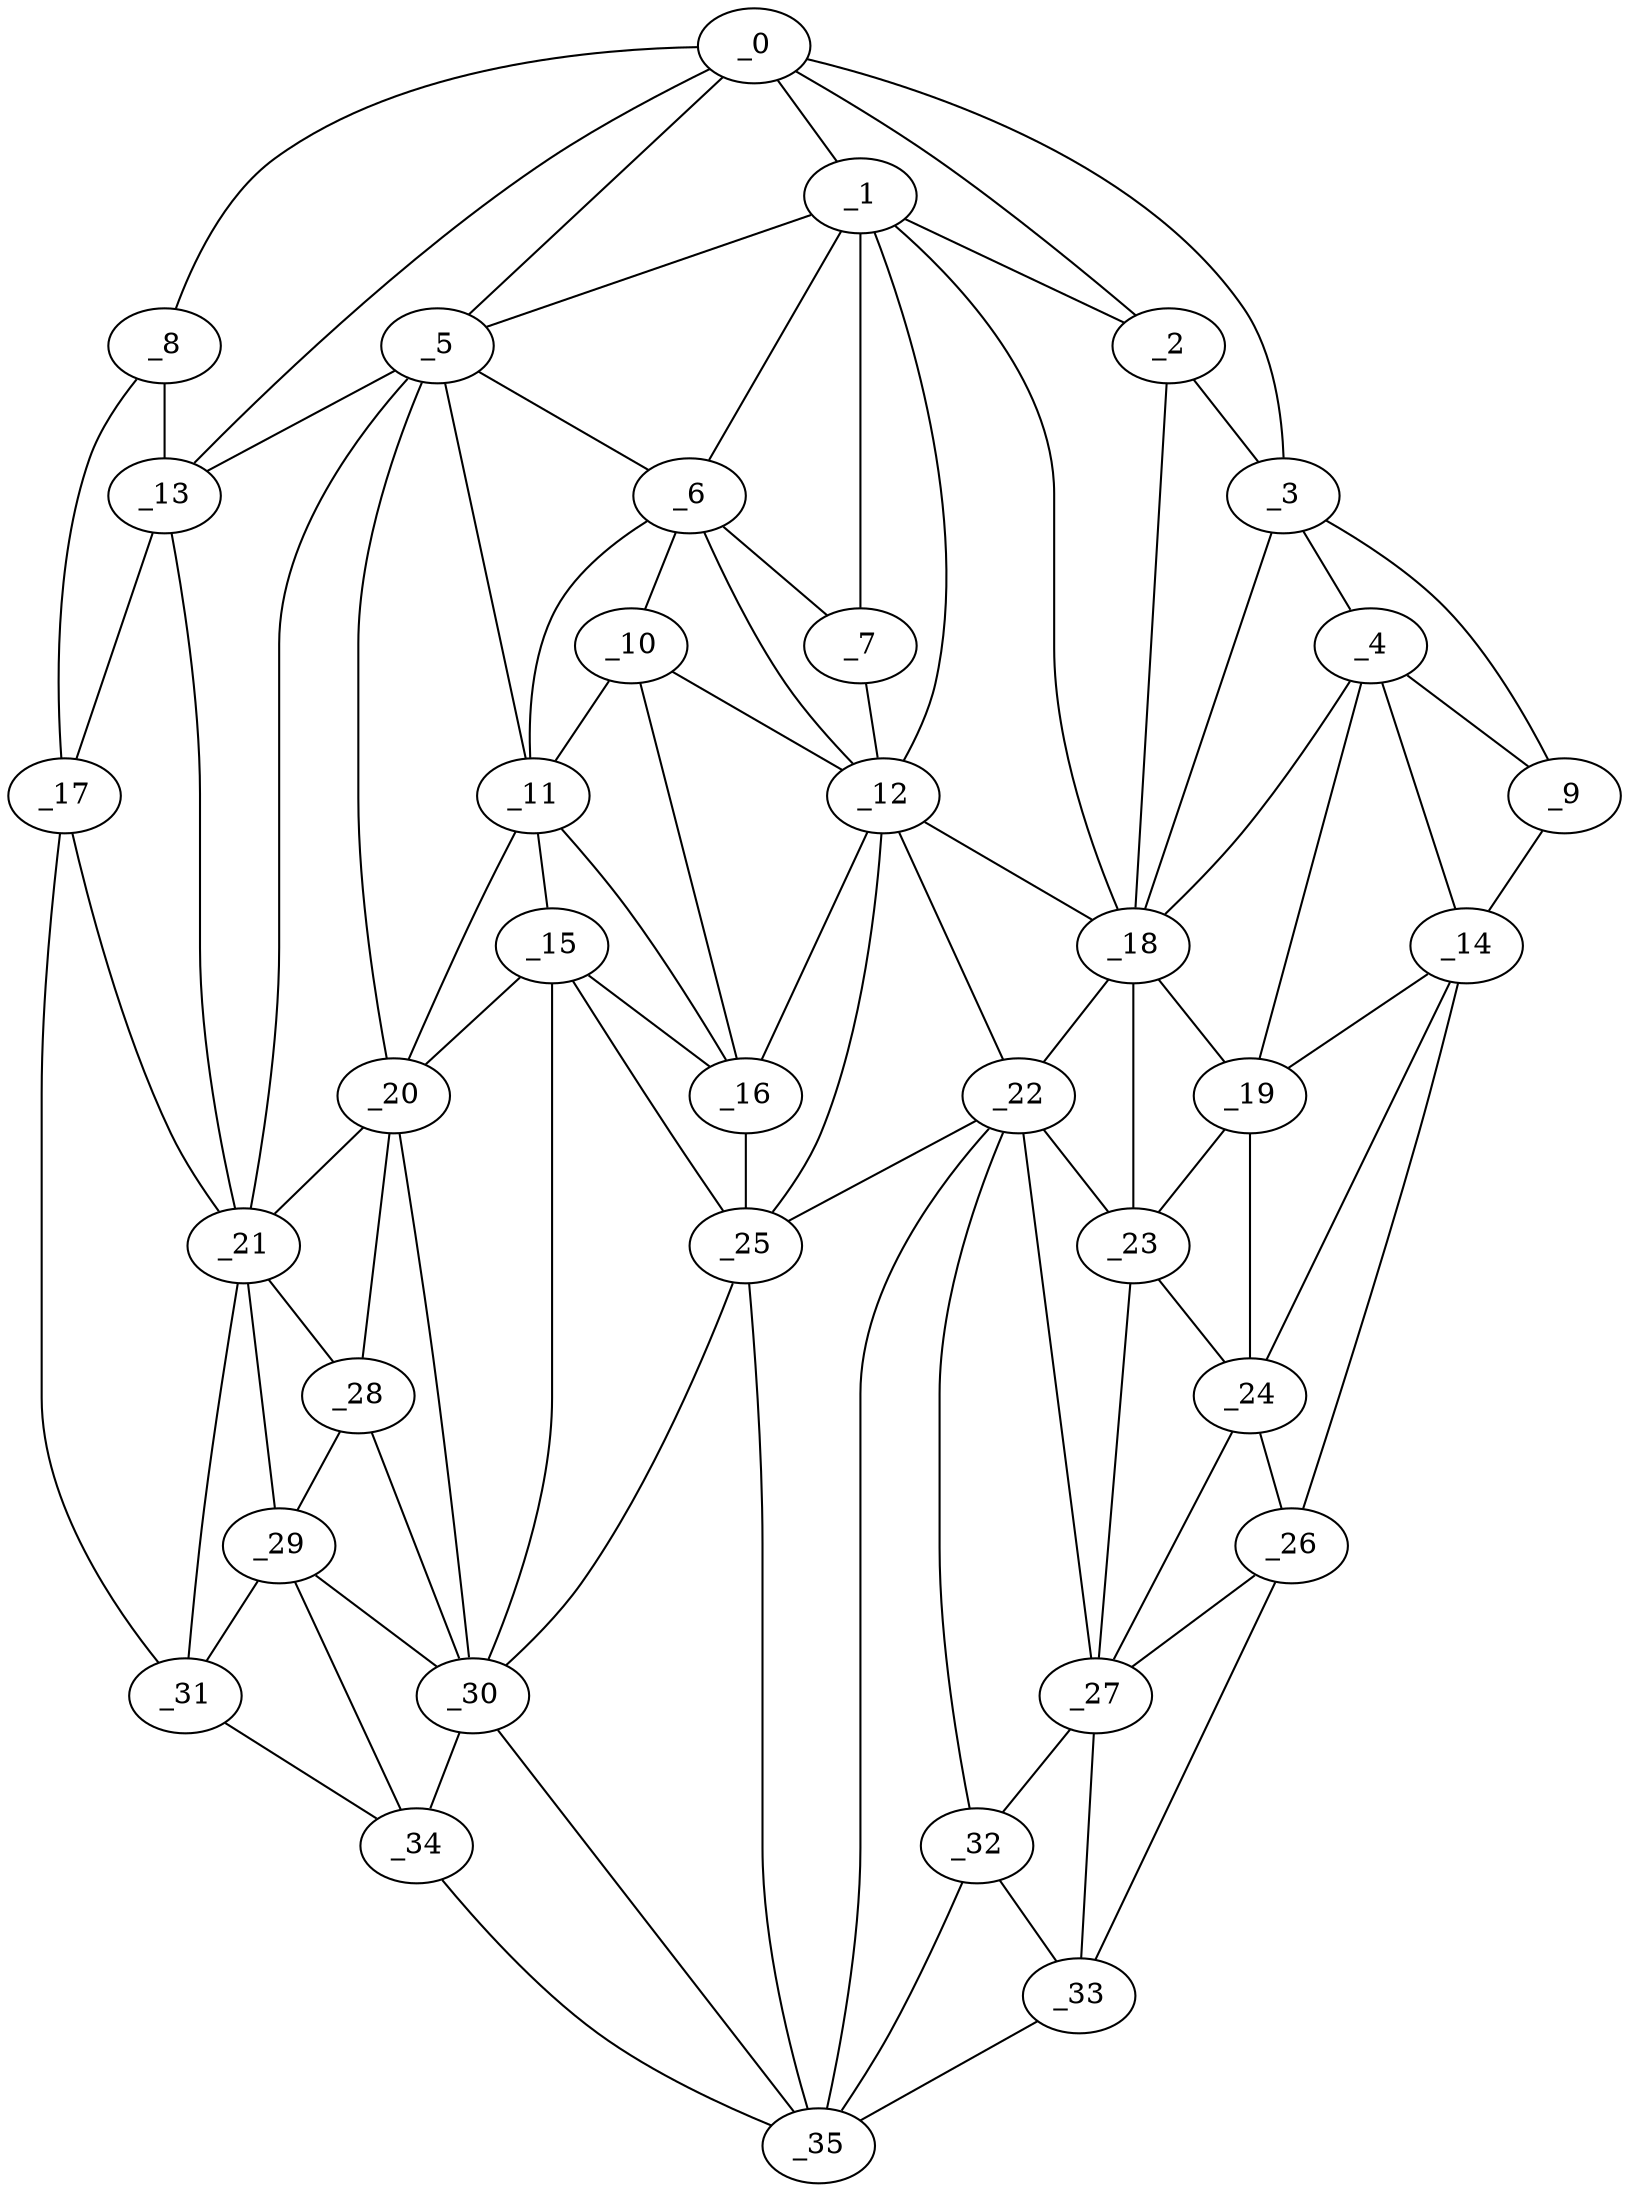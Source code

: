 graph "obj62__270.gxl" {
	_0	 [x=37,
		y=9];
	_1	 [x=41,
		y=88];
	_0 -- _1	 [valence=2];
	_2	 [x=41,
		y=94];
	_0 -- _2	 [valence=1];
	_3	 [x=41,
		y=104];
	_0 -- _3	 [valence=1];
	_5	 [x=45,
		y=51];
	_0 -- _5	 [valence=1];
	_8	 [x=50,
		y=3];
	_0 -- _8	 [valence=1];
	_13	 [x=55,
		y=10];
	_0 -- _13	 [valence=2];
	_1 -- _2	 [valence=1];
	_1 -- _5	 [valence=2];
	_6	 [x=45,
		y=60];
	_1 -- _6	 [valence=2];
	_7	 [x=45,
		y=73];
	_1 -- _7	 [valence=2];
	_12	 [x=53,
		y=69];
	_1 -- _12	 [valence=2];
	_18	 [x=68,
		y=100];
	_1 -- _18	 [valence=2];
	_2 -- _3	 [valence=2];
	_2 -- _18	 [valence=2];
	_4	 [x=44,
		y=109];
	_3 -- _4	 [valence=1];
	_9	 [x=50,
		y=124];
	_3 -- _9	 [valence=1];
	_3 -- _18	 [valence=1];
	_4 -- _9	 [valence=2];
	_14	 [x=57,
		y=125];
	_4 -- _14	 [valence=1];
	_4 -- _18	 [valence=2];
	_19	 [x=69,
		y=108];
	_4 -- _19	 [valence=1];
	_5 -- _6	 [valence=1];
	_11	 [x=53,
		y=53];
	_5 -- _11	 [valence=2];
	_5 -- _13	 [valence=2];
	_20	 [x=73,
		y=39];
	_5 -- _20	 [valence=1];
	_21	 [x=74,
		y=28];
	_5 -- _21	 [valence=2];
	_6 -- _7	 [valence=2];
	_10	 [x=52,
		y=62];
	_6 -- _10	 [valence=1];
	_6 -- _11	 [valence=2];
	_6 -- _12	 [valence=2];
	_7 -- _12	 [valence=1];
	_8 -- _13	 [valence=2];
	_17	 [x=66,
		y=5];
	_8 -- _17	 [valence=1];
	_9 -- _14	 [valence=1];
	_10 -- _11	 [valence=1];
	_10 -- _12	 [valence=2];
	_16	 [x=59,
		y=61];
	_10 -- _16	 [valence=2];
	_15	 [x=59,
		y=53];
	_11 -- _15	 [valence=2];
	_11 -- _16	 [valence=2];
	_11 -- _20	 [valence=1];
	_12 -- _16	 [valence=2];
	_12 -- _18	 [valence=2];
	_22	 [x=76,
		y=88];
	_12 -- _22	 [valence=1];
	_25	 [x=78,
		y=74];
	_12 -- _25	 [valence=2];
	_13 -- _17	 [valence=1];
	_13 -- _21	 [valence=2];
	_14 -- _19	 [valence=2];
	_24	 [x=76,
		y=114];
	_14 -- _24	 [valence=1];
	_26	 [x=82,
		y=124];
	_14 -- _26	 [valence=1];
	_15 -- _16	 [valence=2];
	_15 -- _20	 [valence=2];
	_15 -- _25	 [valence=2];
	_30	 [x=91,
		y=48];
	_15 -- _30	 [valence=1];
	_16 -- _25	 [valence=1];
	_17 -- _21	 [valence=2];
	_31	 [x=93,
		y=12];
	_17 -- _31	 [valence=1];
	_18 -- _19	 [valence=2];
	_18 -- _22	 [valence=2];
	_23	 [x=76,
		y=99];
	_18 -- _23	 [valence=1];
	_19 -- _23	 [valence=2];
	_19 -- _24	 [valence=2];
	_20 -- _21	 [valence=2];
	_28	 [x=88,
		y=38];
	_20 -- _28	 [valence=2];
	_20 -- _30	 [valence=2];
	_21 -- _28	 [valence=1];
	_29	 [x=90,
		y=29];
	_21 -- _29	 [valence=2];
	_21 -- _31	 [valence=2];
	_22 -- _23	 [valence=2];
	_22 -- _25	 [valence=1];
	_27	 [x=86,
		y=100];
	_22 -- _27	 [valence=1];
	_32	 [x=95,
		y=94];
	_22 -- _32	 [valence=2];
	_35	 [x=97,
		y=84];
	_22 -- _35	 [valence=2];
	_23 -- _24	 [valence=2];
	_23 -- _27	 [valence=2];
	_24 -- _26	 [valence=2];
	_24 -- _27	 [valence=2];
	_25 -- _30	 [valence=2];
	_25 -- _35	 [valence=2];
	_26 -- _27	 [valence=2];
	_33	 [x=96,
		y=100];
	_26 -- _33	 [valence=1];
	_27 -- _32	 [valence=2];
	_27 -- _33	 [valence=1];
	_28 -- _29	 [valence=1];
	_28 -- _30	 [valence=2];
	_29 -- _30	 [valence=2];
	_29 -- _31	 [valence=1];
	_34	 [x=97,
		y=21];
	_29 -- _34	 [valence=1];
	_30 -- _34	 [valence=2];
	_30 -- _35	 [valence=2];
	_31 -- _34	 [valence=1];
	_32 -- _33	 [valence=2];
	_32 -- _35	 [valence=2];
	_33 -- _35	 [valence=1];
	_34 -- _35	 [valence=1];
}
